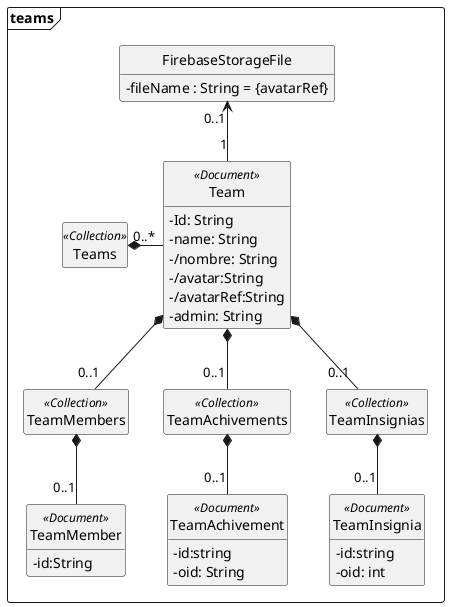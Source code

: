 
@startuml teams

package teams <<Frame>> {
 class FirebaseStorageFile {
    - fileName : String = {avatarRef}
}

 class Teams <<Collection>>
 class Team <<Document>>{
     - Id: String
     - name: String
     - /nombre: String
     - /avatar:String
     - /avatarRef:String
     - admin: String

 }

 class TeamMembers <<Collection>>
 class TeamAchivements <<Collection>>
 class TeamInsignias <<Collection>>
 class TeamInsignia <<Document>>{
     - id:string
     - oid: int    
 }
 class TeamAchivement<<Document>>{
     - id:string
     - oid: String
 }
 class TeamMember<<Document>>{
     - id:String
 }
 FirebaseStorageFile "0..1"<--"1"Team
 Teams*-"0..*" Team
 Team*--"0..1"TeamMembers
 Team*--"0..1"TeamAchivements 
 Team*--"0..1"TeamInsignias
 TeamInsignias*--"0..1"TeamInsignia
 TeamAchivements*--"0..1"TeamAchivement
 TeamMembers*--"0..1"TeamMember

}



hide empty members   
hide circle
skinparam classAttributeIconSize 0
@enduml